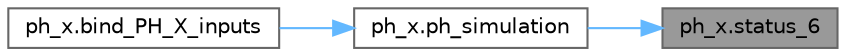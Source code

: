 digraph "ph_x.status_6"
{
 // LATEX_PDF_SIZE
  bgcolor="transparent";
  edge [fontname=Helvetica,fontsize=10,labelfontname=Helvetica,labelfontsize=10];
  node [fontname=Helvetica,fontsize=10,shape=box,height=0.2,width=0.4];
  rankdir="RL";
  Node1 [label="ph_x.status_6",height=0.2,width=0.4,color="gray40", fillcolor="grey60", style="filled", fontcolor="black",tooltip="('STARTED PH SIMULATION')"];
  Node1 -> Node2 [dir="back",color="steelblue1",style="solid"];
  Node2 [label="ph_x.ph_simulation",height=0.2,width=0.4,color="grey40", fillcolor="white", style="filled",URL="$df/d6e/namespaceph__x.html#a4f1c57be159bc34a0ce733f5163e7aa9",tooltip=" "];
  Node2 -> Node3 [dir="back",color="steelblue1",style="solid"];
  Node3 [label="ph_x.bind_PH_X_inputs",height=0.2,width=0.4,color="grey40", fillcolor="white", style="filled",URL="$df/d6e/namespaceph__x.html#a7e3c5adb8191e51939fc4410b155b5f4",tooltip=" "];
}
